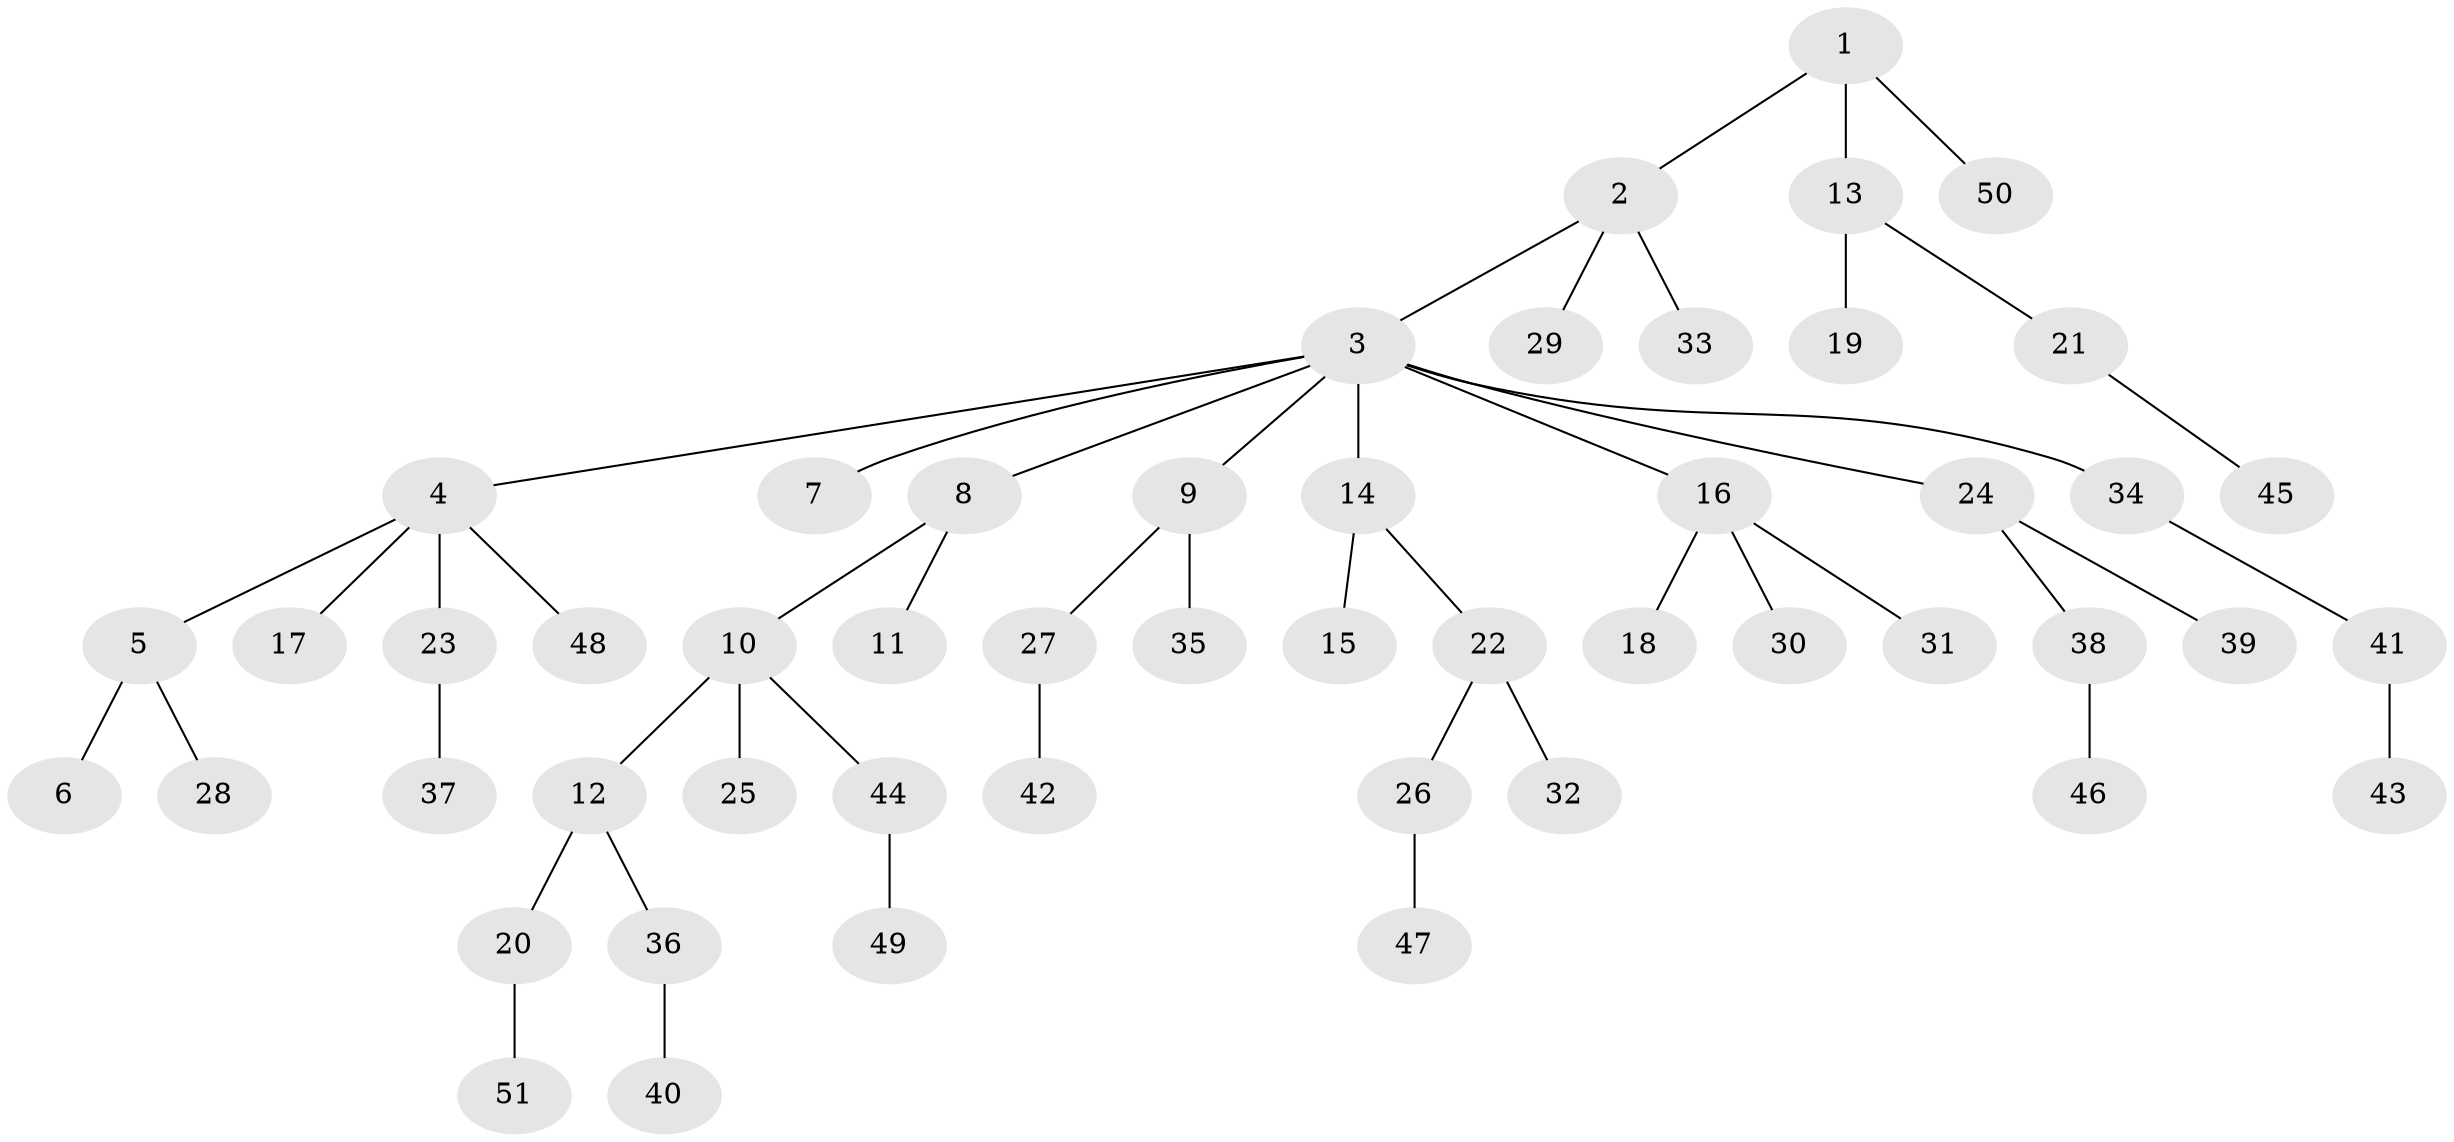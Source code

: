 // Generated by graph-tools (version 1.1) at 2025/11/02/27/25 16:11:29]
// undirected, 51 vertices, 50 edges
graph export_dot {
graph [start="1"]
  node [color=gray90,style=filled];
  1;
  2;
  3;
  4;
  5;
  6;
  7;
  8;
  9;
  10;
  11;
  12;
  13;
  14;
  15;
  16;
  17;
  18;
  19;
  20;
  21;
  22;
  23;
  24;
  25;
  26;
  27;
  28;
  29;
  30;
  31;
  32;
  33;
  34;
  35;
  36;
  37;
  38;
  39;
  40;
  41;
  42;
  43;
  44;
  45;
  46;
  47;
  48;
  49;
  50;
  51;
  1 -- 2;
  1 -- 13;
  1 -- 50;
  2 -- 3;
  2 -- 29;
  2 -- 33;
  3 -- 4;
  3 -- 7;
  3 -- 8;
  3 -- 9;
  3 -- 14;
  3 -- 16;
  3 -- 24;
  3 -- 34;
  4 -- 5;
  4 -- 17;
  4 -- 23;
  4 -- 48;
  5 -- 6;
  5 -- 28;
  8 -- 10;
  8 -- 11;
  9 -- 27;
  9 -- 35;
  10 -- 12;
  10 -- 25;
  10 -- 44;
  12 -- 20;
  12 -- 36;
  13 -- 19;
  13 -- 21;
  14 -- 15;
  14 -- 22;
  16 -- 18;
  16 -- 30;
  16 -- 31;
  20 -- 51;
  21 -- 45;
  22 -- 26;
  22 -- 32;
  23 -- 37;
  24 -- 38;
  24 -- 39;
  26 -- 47;
  27 -- 42;
  34 -- 41;
  36 -- 40;
  38 -- 46;
  41 -- 43;
  44 -- 49;
}
